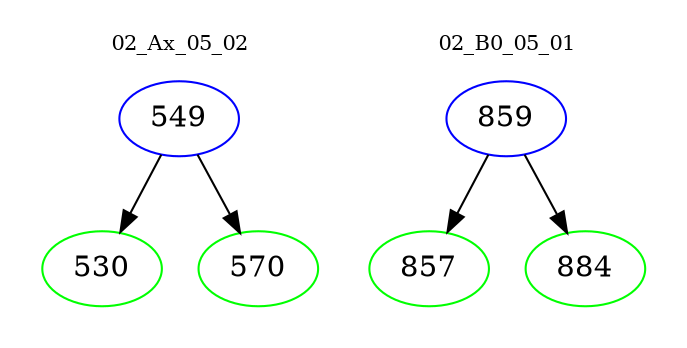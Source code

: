 digraph{
subgraph cluster_0 {
color = white
label = "02_Ax_05_02";
fontsize=10;
T0_549 [label="549", color="blue"]
T0_549 -> T0_530 [color="black"]
T0_530 [label="530", color="green"]
T0_549 -> T0_570 [color="black"]
T0_570 [label="570", color="green"]
}
subgraph cluster_1 {
color = white
label = "02_B0_05_01";
fontsize=10;
T1_859 [label="859", color="blue"]
T1_859 -> T1_857 [color="black"]
T1_857 [label="857", color="green"]
T1_859 -> T1_884 [color="black"]
T1_884 [label="884", color="green"]
}
}

